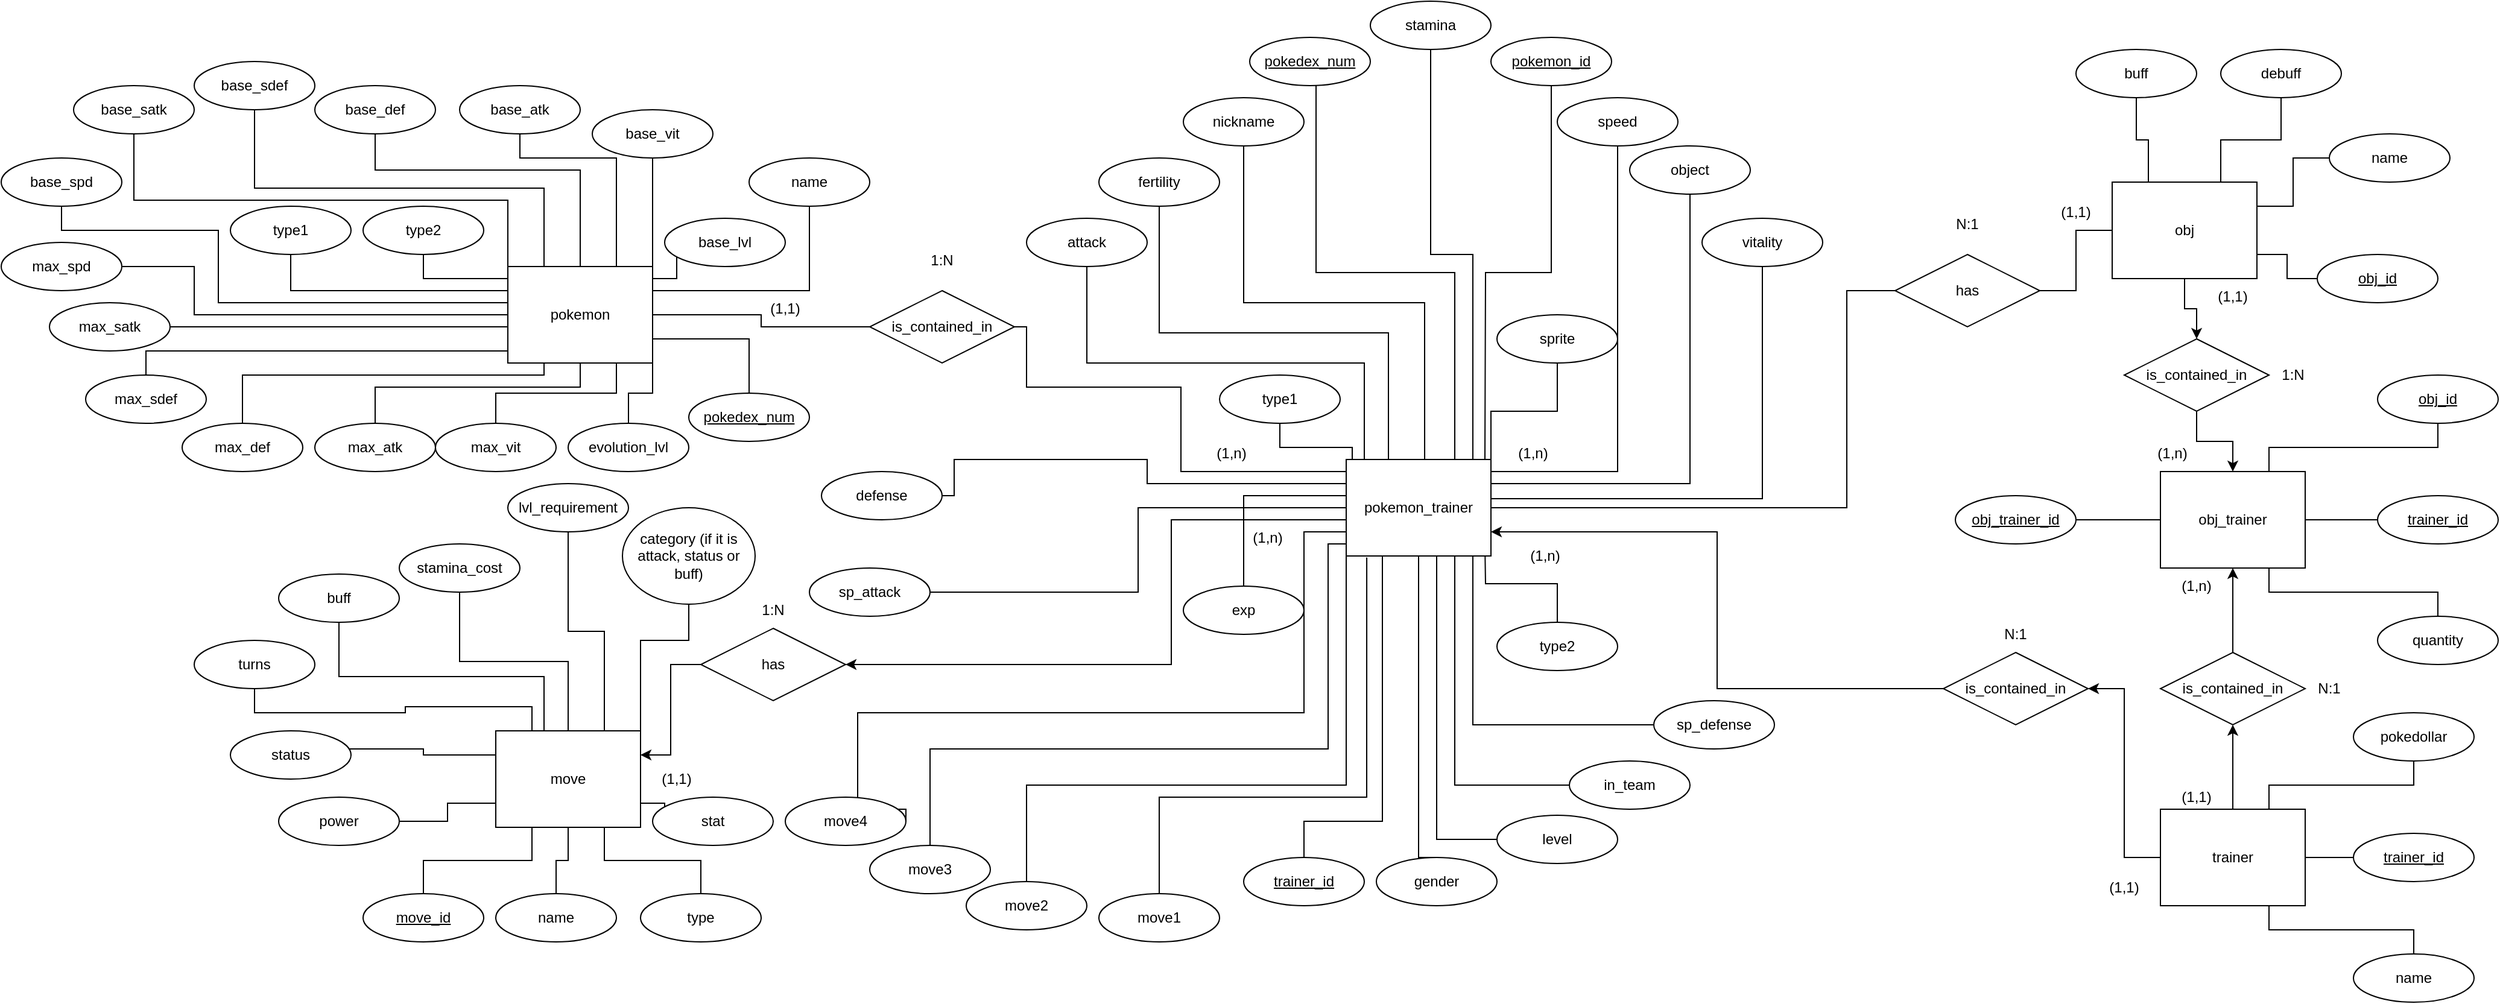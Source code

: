 <mxfile version="21.2.1" type="device">
  <diagram id="R2lEEEUBdFMjLlhIrx00" name="Page-1">
    <mxGraphModel dx="2136" dy="1464" grid="1" gridSize="10" guides="1" tooltips="1" connect="1" arrows="1" fold="1" page="1" pageScale="1" pageWidth="1100" pageHeight="850" math="0" shadow="0" extFonts="Permanent Marker^https://fonts.googleapis.com/css?family=Permanent+Marker">
      <root>
        <mxCell id="0" />
        <mxCell id="1" parent="0" />
        <mxCell id="fIFWOGlqh_RArbtYlv_k-58" style="edgeStyle=orthogonalEdgeStyle;rounded=0;orthogonalLoop=1;jettySize=auto;html=1;exitX=1;exitY=0.5;exitDx=0;exitDy=0;entryX=0.667;entryY=0.5;entryDx=0;entryDy=0;entryPerimeter=0;" parent="1" source="jiimYA44LF8Xv969hFRA-1" target="fIFWOGlqh_RArbtYlv_k-42" edge="1">
          <mxGeometry relative="1" as="geometry" />
        </mxCell>
        <mxCell id="q8cDXmDLTrRXiNe9jmAu-4" style="edgeStyle=orthogonalEdgeStyle;rounded=0;orthogonalLoop=1;jettySize=auto;html=1;exitX=1;exitY=0.75;exitDx=0;exitDy=0;entryX=0.5;entryY=0.75;entryDx=0;entryDy=0;entryPerimeter=0;" parent="1" source="jiimYA44LF8Xv969hFRA-1" target="jiimYA44LF8Xv969hFRA-3" edge="1">
          <mxGeometry relative="1" as="geometry" />
        </mxCell>
        <mxCell id="q8cDXmDLTrRXiNe9jmAu-32" style="edgeStyle=orthogonalEdgeStyle;rounded=0;orthogonalLoop=1;jettySize=auto;html=1;exitX=1;exitY=0.25;exitDx=0;exitDy=0;entryX=0.5;entryY=0.5;entryDx=0;entryDy=0;entryPerimeter=0;" parent="1" source="jiimYA44LF8Xv969hFRA-1" target="jiimYA44LF8Xv969hFRA-4" edge="1">
          <mxGeometry relative="1" as="geometry" />
        </mxCell>
        <mxCell id="q8cDXmDLTrRXiNe9jmAu-33" style="edgeStyle=orthogonalEdgeStyle;rounded=0;orthogonalLoop=1;jettySize=auto;html=1;exitX=1;exitY=0;exitDx=0;exitDy=0;entryX=0.5;entryY=0.5;entryDx=0;entryDy=0;entryPerimeter=0;" parent="1" source="jiimYA44LF8Xv969hFRA-1" target="q8cDXmDLTrRXiNe9jmAu-7" edge="1">
          <mxGeometry relative="1" as="geometry" />
        </mxCell>
        <mxCell id="q8cDXmDLTrRXiNe9jmAu-34" style="edgeStyle=orthogonalEdgeStyle;rounded=0;orthogonalLoop=1;jettySize=auto;html=1;exitX=1;exitY=1;exitDx=0;exitDy=0;entryX=0.5;entryY=0.5;entryDx=0;entryDy=0;entryPerimeter=0;" parent="1" source="jiimYA44LF8Xv969hFRA-1" target="q8cDXmDLTrRXiNe9jmAu-5" edge="1">
          <mxGeometry relative="1" as="geometry" />
        </mxCell>
        <mxCell id="q8cDXmDLTrRXiNe9jmAu-35" style="edgeStyle=orthogonalEdgeStyle;rounded=0;orthogonalLoop=1;jettySize=auto;html=1;exitX=0.75;exitY=1;exitDx=0;exitDy=0;entryX=0.5;entryY=0.5;entryDx=0;entryDy=0;entryPerimeter=0;" parent="1" source="jiimYA44LF8Xv969hFRA-1" target="q8cDXmDLTrRXiNe9jmAu-13" edge="1">
          <mxGeometry relative="1" as="geometry" />
        </mxCell>
        <mxCell id="q8cDXmDLTrRXiNe9jmAu-36" style="edgeStyle=orthogonalEdgeStyle;rounded=0;orthogonalLoop=1;jettySize=auto;html=1;exitX=0.5;exitY=1;exitDx=0;exitDy=0;entryX=0.5;entryY=0.5;entryDx=0;entryDy=0;entryPerimeter=0;" parent="1" source="jiimYA44LF8Xv969hFRA-1" target="q8cDXmDLTrRXiNe9jmAu-16" edge="1">
          <mxGeometry relative="1" as="geometry">
            <Array as="points">
              <mxPoint x="-110" y="250" />
              <mxPoint x="-280" y="250" />
            </Array>
          </mxGeometry>
        </mxCell>
        <mxCell id="q8cDXmDLTrRXiNe9jmAu-37" style="edgeStyle=orthogonalEdgeStyle;rounded=0;orthogonalLoop=1;jettySize=auto;html=1;exitX=0.25;exitY=1;exitDx=0;exitDy=0;entryX=0.5;entryY=0.5;entryDx=0;entryDy=0;entryPerimeter=0;" parent="1" source="jiimYA44LF8Xv969hFRA-1" target="q8cDXmDLTrRXiNe9jmAu-17" edge="1">
          <mxGeometry relative="1" as="geometry">
            <Array as="points">
              <mxPoint x="-140" y="240" />
              <mxPoint x="-390" y="240" />
            </Array>
          </mxGeometry>
        </mxCell>
        <mxCell id="q8cDXmDLTrRXiNe9jmAu-38" style="edgeStyle=orthogonalEdgeStyle;rounded=0;orthogonalLoop=1;jettySize=auto;html=1;exitX=0;exitY=1;exitDx=0;exitDy=0;entryX=0.5;entryY=0.75;entryDx=0;entryDy=0;entryPerimeter=0;" parent="1" source="jiimYA44LF8Xv969hFRA-1" target="q8cDXmDLTrRXiNe9jmAu-18" edge="1">
          <mxGeometry relative="1" as="geometry">
            <Array as="points">
              <mxPoint x="-170" y="220" />
              <mxPoint x="-470" y="220" />
            </Array>
          </mxGeometry>
        </mxCell>
        <mxCell id="q8cDXmDLTrRXiNe9jmAu-39" style="edgeStyle=orthogonalEdgeStyle;rounded=0;orthogonalLoop=1;jettySize=auto;html=1;exitX=0;exitY=0.75;exitDx=0;exitDy=0;entryX=0.7;entryY=0.5;entryDx=0;entryDy=0;entryPerimeter=0;" parent="1" source="jiimYA44LF8Xv969hFRA-1" target="q8cDXmDLTrRXiNe9jmAu-19" edge="1">
          <mxGeometry relative="1" as="geometry">
            <Array as="points">
              <mxPoint x="-170" y="200" />
            </Array>
          </mxGeometry>
        </mxCell>
        <mxCell id="q8cDXmDLTrRXiNe9jmAu-40" style="edgeStyle=orthogonalEdgeStyle;rounded=0;orthogonalLoop=1;jettySize=auto;html=1;exitX=0;exitY=0.5;exitDx=0;exitDy=0;entryX=0.8;entryY=0.5;entryDx=0;entryDy=0;entryPerimeter=0;" parent="1" source="jiimYA44LF8Xv969hFRA-1" target="q8cDXmDLTrRXiNe9jmAu-20" edge="1">
          <mxGeometry relative="1" as="geometry">
            <Array as="points">
              <mxPoint x="-430" y="190" />
              <mxPoint x="-430" y="150" />
            </Array>
          </mxGeometry>
        </mxCell>
        <mxCell id="q8cDXmDLTrRXiNe9jmAu-41" style="edgeStyle=orthogonalEdgeStyle;rounded=0;orthogonalLoop=1;jettySize=auto;html=1;exitX=0;exitY=0.25;exitDx=0;exitDy=0;entryX=0.5;entryY=0.25;entryDx=0;entryDy=0;entryPerimeter=0;" parent="1" source="jiimYA44LF8Xv969hFRA-1" target="q8cDXmDLTrRXiNe9jmAu-12" edge="1">
          <mxGeometry relative="1" as="geometry">
            <Array as="points">
              <mxPoint x="-170" y="180" />
              <mxPoint x="-410" y="180" />
              <mxPoint x="-410" y="120" />
              <mxPoint x="-540" y="120" />
            </Array>
          </mxGeometry>
        </mxCell>
        <mxCell id="q8cDXmDLTrRXiNe9jmAu-42" style="edgeStyle=orthogonalEdgeStyle;rounded=0;orthogonalLoop=1;jettySize=auto;html=1;exitX=0;exitY=0;exitDx=0;exitDy=0;entryX=0.5;entryY=0.25;entryDx=0;entryDy=0;entryPerimeter=0;" parent="1" source="jiimYA44LF8Xv969hFRA-1" target="q8cDXmDLTrRXiNe9jmAu-11" edge="1">
          <mxGeometry relative="1" as="geometry" />
        </mxCell>
        <mxCell id="q8cDXmDLTrRXiNe9jmAu-44" style="edgeStyle=orthogonalEdgeStyle;rounded=0;orthogonalLoop=1;jettySize=auto;html=1;exitX=0.25;exitY=0;exitDx=0;exitDy=0;entryX=0.5;entryY=0.5;entryDx=0;entryDy=0;entryPerimeter=0;" parent="1" source="jiimYA44LF8Xv969hFRA-1" target="q8cDXmDLTrRXiNe9jmAu-10" edge="1">
          <mxGeometry relative="1" as="geometry" />
        </mxCell>
        <mxCell id="q8cDXmDLTrRXiNe9jmAu-45" style="edgeStyle=orthogonalEdgeStyle;rounded=0;orthogonalLoop=1;jettySize=auto;html=1;exitX=0.5;exitY=0;exitDx=0;exitDy=0;entryX=0.5;entryY=0.5;entryDx=0;entryDy=0;entryPerimeter=0;" parent="1" source="jiimYA44LF8Xv969hFRA-1" target="q8cDXmDLTrRXiNe9jmAu-9" edge="1">
          <mxGeometry relative="1" as="geometry">
            <Array as="points">
              <mxPoint x="-110" y="70" />
              <mxPoint x="-280" y="70" />
            </Array>
          </mxGeometry>
        </mxCell>
        <mxCell id="q8cDXmDLTrRXiNe9jmAu-46" style="edgeStyle=orthogonalEdgeStyle;rounded=0;orthogonalLoop=1;jettySize=auto;html=1;exitX=0.75;exitY=0;exitDx=0;exitDy=0;entryX=0.5;entryY=0.25;entryDx=0;entryDy=0;entryPerimeter=0;" parent="1" source="jiimYA44LF8Xv969hFRA-1" target="q8cDXmDLTrRXiNe9jmAu-8" edge="1">
          <mxGeometry relative="1" as="geometry">
            <Array as="points">
              <mxPoint x="-80" y="60" />
              <mxPoint x="-160" y="60" />
            </Array>
          </mxGeometry>
        </mxCell>
        <mxCell id="liVyfl4oeWh2YpZTuz4z-3" style="edgeStyle=orthogonalEdgeStyle;rounded=0;orthogonalLoop=1;jettySize=auto;html=1;exitX=0;exitY=0.25;exitDx=0;exitDy=0;entryX=0.5;entryY=0.5;entryDx=0;entryDy=0;entryPerimeter=0;" parent="1" source="jiimYA44LF8Xv969hFRA-1" target="liVyfl4oeWh2YpZTuz4z-1" edge="1">
          <mxGeometry relative="1" as="geometry" />
        </mxCell>
        <mxCell id="liVyfl4oeWh2YpZTuz4z-5" style="edgeStyle=orthogonalEdgeStyle;rounded=0;orthogonalLoop=1;jettySize=auto;html=1;exitX=0;exitY=0.25;exitDx=0;exitDy=0;entryX=0.5;entryY=0.5;entryDx=0;entryDy=0;entryPerimeter=0;" parent="1" source="jiimYA44LF8Xv969hFRA-1" target="liVyfl4oeWh2YpZTuz4z-4" edge="1">
          <mxGeometry relative="1" as="geometry">
            <Array as="points">
              <mxPoint x="-170" y="160" />
              <mxPoint x="-240" y="160" />
            </Array>
          </mxGeometry>
        </mxCell>
        <mxCell id="GtPE2fjVqK0eXXVKf4Zu-2" style="edgeStyle=orthogonalEdgeStyle;rounded=0;orthogonalLoop=1;jettySize=auto;html=1;exitX=1;exitY=0.25;exitDx=0;exitDy=0;entryX=0.6;entryY=0.5;entryDx=0;entryDy=0;entryPerimeter=0;" parent="1" source="jiimYA44LF8Xv969hFRA-1" target="GtPE2fjVqK0eXXVKf4Zu-1" edge="1">
          <mxGeometry relative="1" as="geometry">
            <Array as="points">
              <mxPoint x="-50" y="160" />
              <mxPoint x="-30" y="160" />
              <mxPoint x="-30" y="130" />
            </Array>
          </mxGeometry>
        </mxCell>
        <mxCell id="jiimYA44LF8Xv969hFRA-1" value="pokemon" style="whiteSpace=wrap;html=1;align=center;" parent="1" vertex="1">
          <mxGeometry x="-170" y="150" width="120" height="80" as="geometry" />
        </mxCell>
        <mxCell id="jiimYA44LF8Xv969hFRA-3" value="pokedex_num" style="ellipse;whiteSpace=wrap;html=1;align=center;fontStyle=4;" parent="1" vertex="1">
          <mxGeometry x="-20" y="255" width="100" height="40" as="geometry" />
        </mxCell>
        <mxCell id="jiimYA44LF8Xv969hFRA-4" value="name" style="ellipse;whiteSpace=wrap;html=1;align=center;" parent="1" vertex="1">
          <mxGeometry x="30" y="60" width="100" height="40" as="geometry" />
        </mxCell>
        <mxCell id="fIFWOGlqh_RArbtYlv_k-67" style="edgeStyle=orthogonalEdgeStyle;rounded=0;orthogonalLoop=1;jettySize=auto;html=1;exitX=0.5;exitY=1;exitDx=0;exitDy=0;entryX=0.542;entryY=0.375;entryDx=0;entryDy=0;entryPerimeter=0;" parent="1" source="jiimYA44LF8Xv969hFRA-5" target="Zgyo-7Ij2d3S2gE46RrT-1" edge="1">
          <mxGeometry relative="1" as="geometry" />
        </mxCell>
        <mxCell id="jiimYA44LF8Xv969hFRA-5" value="nickname" style="ellipse;whiteSpace=wrap;html=1;align=center;" parent="1" vertex="1">
          <mxGeometry x="390" y="10" width="100" height="40" as="geometry" />
        </mxCell>
        <mxCell id="fIFWOGlqh_RArbtYlv_k-75" style="edgeStyle=orthogonalEdgeStyle;rounded=0;orthogonalLoop=1;jettySize=auto;html=1;exitX=0;exitY=0.5;exitDx=0;exitDy=0;entryX=0.875;entryY=0.625;entryDx=0;entryDy=0;entryPerimeter=0;endArrow=none;endFill=0;" parent="1" source="jiimYA44LF8Xv969hFRA-6" target="Zgyo-7Ij2d3S2gE46RrT-1" edge="1">
          <mxGeometry relative="1" as="geometry" />
        </mxCell>
        <mxCell id="jiimYA44LF8Xv969hFRA-6" value="sp_defense" style="ellipse;whiteSpace=wrap;html=1;align=center;" parent="1" vertex="1">
          <mxGeometry x="780" y="510" width="100" height="40" as="geometry" />
        </mxCell>
        <mxCell id="fIFWOGlqh_RArbtYlv_k-90" style="edgeStyle=orthogonalEdgeStyle;rounded=0;orthogonalLoop=1;jettySize=auto;html=1;exitX=1;exitY=0.5;exitDx=0;exitDy=0;entryX=0;entryY=0.5;entryDx=0;entryDy=0;endArrow=none;endFill=0;" parent="1" source="jiimYA44LF8Xv969hFRA-7" target="Zgyo-7Ij2d3S2gE46RrT-1" edge="1">
          <mxGeometry relative="1" as="geometry" />
        </mxCell>
        <mxCell id="jiimYA44LF8Xv969hFRA-7" value="sp_attack" style="ellipse;whiteSpace=wrap;html=1;align=center;" parent="1" vertex="1">
          <mxGeometry x="80" y="400" width="100" height="40" as="geometry" />
        </mxCell>
        <mxCell id="fIFWOGlqh_RArbtYlv_k-64" style="edgeStyle=orthogonalEdgeStyle;rounded=0;orthogonalLoop=1;jettySize=auto;html=1;exitX=0.5;exitY=1;exitDx=0;exitDy=0;entryX=0.125;entryY=0.5;entryDx=0;entryDy=0;entryPerimeter=0;" parent="1" source="jiimYA44LF8Xv969hFRA-8" target="Zgyo-7Ij2d3S2gE46RrT-1" edge="1">
          <mxGeometry relative="1" as="geometry" />
        </mxCell>
        <mxCell id="jiimYA44LF8Xv969hFRA-8" value="attack" style="ellipse;whiteSpace=wrap;html=1;align=center;" parent="1" vertex="1">
          <mxGeometry x="260" y="110" width="100" height="40" as="geometry" />
        </mxCell>
        <mxCell id="fIFWOGlqh_RArbtYlv_k-91" style="edgeStyle=orthogonalEdgeStyle;rounded=0;orthogonalLoop=1;jettySize=auto;html=1;exitX=1;exitY=0.5;exitDx=0;exitDy=0;entryX=0;entryY=0.25;entryDx=0;entryDy=0;endArrow=none;endFill=0;" parent="1" source="jiimYA44LF8Xv969hFRA-9" target="Zgyo-7Ij2d3S2gE46RrT-1" edge="1">
          <mxGeometry x="0.123" y="38" relative="1" as="geometry">
            <Array as="points">
              <mxPoint x="200" y="340" />
              <mxPoint x="200" y="310" />
              <mxPoint x="360" y="310" />
              <mxPoint x="360" y="330" />
            </Array>
            <mxPoint x="1" as="offset" />
          </mxGeometry>
        </mxCell>
        <mxCell id="jiimYA44LF8Xv969hFRA-9" value="defense" style="ellipse;whiteSpace=wrap;html=1;align=center;" parent="1" vertex="1">
          <mxGeometry x="90" y="320" width="100" height="40" as="geometry" />
        </mxCell>
        <mxCell id="fIFWOGlqh_RArbtYlv_k-74" style="edgeStyle=orthogonalEdgeStyle;rounded=0;orthogonalLoop=1;jettySize=auto;html=1;exitX=0.5;exitY=1;exitDx=0;exitDy=0;endArrow=none;endFill=0;entryX=0.996;entryY=0.406;entryDx=0;entryDy=0;entryPerimeter=0;" parent="1" source="jiimYA44LF8Xv969hFRA-10" target="Zgyo-7Ij2d3S2gE46RrT-1" edge="1">
          <mxGeometry relative="1" as="geometry">
            <mxPoint x="690" y="340" as="targetPoint" />
          </mxGeometry>
        </mxCell>
        <mxCell id="jiimYA44LF8Xv969hFRA-10" value="vitality" style="ellipse;whiteSpace=wrap;html=1;align=center;" parent="1" vertex="1">
          <mxGeometry x="820" y="110" width="100" height="40" as="geometry" />
        </mxCell>
        <mxCell id="fIFWOGlqh_RArbtYlv_k-81" style="edgeStyle=orthogonalEdgeStyle;rounded=0;orthogonalLoop=1;jettySize=auto;html=1;exitX=0.5;exitY=0;exitDx=0;exitDy=0;entryX=0.5;entryY=1;entryDx=0;entryDy=0;endArrow=none;endFill=0;" parent="1" source="jiimYA44LF8Xv969hFRA-12" target="Zgyo-7Ij2d3S2gE46RrT-1" edge="1">
          <mxGeometry relative="1" as="geometry">
            <Array as="points">
              <mxPoint x="585" y="640" />
            </Array>
          </mxGeometry>
        </mxCell>
        <mxCell id="jiimYA44LF8Xv969hFRA-12" value="gender" style="ellipse;whiteSpace=wrap;html=1;align=center;" parent="1" vertex="1">
          <mxGeometry x="550" y="640" width="100" height="40" as="geometry" />
        </mxCell>
        <mxCell id="fIFWOGlqh_RArbtYlv_k-66" style="edgeStyle=orthogonalEdgeStyle;rounded=0;orthogonalLoop=1;jettySize=auto;html=1;exitX=0.5;exitY=1;exitDx=0;exitDy=0;entryX=0.292;entryY=0.625;entryDx=0;entryDy=0;entryPerimeter=0;" parent="1" source="jiimYA44LF8Xv969hFRA-13" target="Zgyo-7Ij2d3S2gE46RrT-1" edge="1">
          <mxGeometry relative="1" as="geometry" />
        </mxCell>
        <mxCell id="jiimYA44LF8Xv969hFRA-13" value="fertility" style="ellipse;whiteSpace=wrap;html=1;align=center;" parent="1" vertex="1">
          <mxGeometry x="320" y="60" width="100" height="40" as="geometry" />
        </mxCell>
        <mxCell id="fIFWOGlqh_RArbtYlv_k-70" style="edgeStyle=orthogonalEdgeStyle;rounded=0;orthogonalLoop=1;jettySize=auto;html=1;exitX=0.5;exitY=1;exitDx=0;exitDy=0;entryX=0.875;entryY=0.625;entryDx=0;entryDy=0;entryPerimeter=0;" parent="1" source="jiimYA44LF8Xv969hFRA-14" target="Zgyo-7Ij2d3S2gE46RrT-1" edge="1">
          <mxGeometry relative="1" as="geometry" />
        </mxCell>
        <mxCell id="jiimYA44LF8Xv969hFRA-14" value="stamina" style="ellipse;whiteSpace=wrap;html=1;align=center;" parent="1" vertex="1">
          <mxGeometry x="545" y="-70" width="100" height="40" as="geometry" />
        </mxCell>
        <mxCell id="fIFWOGlqh_RArbtYlv_k-80" style="edgeStyle=orthogonalEdgeStyle;rounded=0;orthogonalLoop=1;jettySize=auto;html=1;exitX=0;exitY=0.5;exitDx=0;exitDy=0;entryX=0.625;entryY=1;entryDx=0;entryDy=0;entryPerimeter=0;endArrow=none;endFill=0;" parent="1" source="jiimYA44LF8Xv969hFRA-15" target="Zgyo-7Ij2d3S2gE46RrT-1" edge="1">
          <mxGeometry relative="1" as="geometry" />
        </mxCell>
        <mxCell id="jiimYA44LF8Xv969hFRA-15" value="level" style="ellipse;whiteSpace=wrap;html=1;align=center;" parent="1" vertex="1">
          <mxGeometry x="650" y="605" width="100" height="40" as="geometry" />
        </mxCell>
        <mxCell id="fIFWOGlqh_RArbtYlv_k-72" style="edgeStyle=orthogonalEdgeStyle;rounded=0;orthogonalLoop=1;jettySize=auto;html=1;exitX=0.5;exitY=1;exitDx=0;exitDy=0;endArrow=none;endFill=0;entryX=1;entryY=0.25;entryDx=0;entryDy=0;" parent="1" source="jiimYA44LF8Xv969hFRA-17" target="Zgyo-7Ij2d3S2gE46RrT-1" edge="1">
          <mxGeometry relative="1" as="geometry">
            <mxPoint x="670" y="340" as="targetPoint" />
            <Array as="points">
              <mxPoint x="750" y="320" />
              <mxPoint x="645" y="320" />
            </Array>
          </mxGeometry>
        </mxCell>
        <mxCell id="jiimYA44LF8Xv969hFRA-17" value="speed" style="ellipse;whiteSpace=wrap;html=1;align=center;" parent="1" vertex="1">
          <mxGeometry x="700" y="10" width="100" height="40" as="geometry" />
        </mxCell>
        <mxCell id="oW-g6aOXDVtsvGROKA5f-17" style="edgeStyle=orthogonalEdgeStyle;rounded=0;orthogonalLoop=1;jettySize=auto;html=1;exitX=0.5;exitY=0;exitDx=0;exitDy=0;" parent="1" source="jiimYA44LF8Xv969hFRA-22" edge="1">
          <mxGeometry relative="1" as="geometry">
            <mxPoint x="640" y="380" as="targetPoint" />
          </mxGeometry>
        </mxCell>
        <mxCell id="jiimYA44LF8Xv969hFRA-22" value="type2" style="ellipse;whiteSpace=wrap;html=1;align=center;" parent="1" vertex="1">
          <mxGeometry x="650" y="445" width="100" height="40" as="geometry" />
        </mxCell>
        <mxCell id="oW-g6aOXDVtsvGROKA5f-19" style="edgeStyle=orthogonalEdgeStyle;rounded=0;orthogonalLoop=1;jettySize=auto;html=1;exitX=0.5;exitY=1;exitDx=0;exitDy=0;entryX=0.125;entryY=0.25;entryDx=0;entryDy=0;entryPerimeter=0;" parent="1" source="jiimYA44LF8Xv969hFRA-23" target="Zgyo-7Ij2d3S2gE46RrT-1" edge="1">
          <mxGeometry relative="1" as="geometry">
            <Array as="points">
              <mxPoint x="470" y="300" />
              <mxPoint x="530" y="300" />
              <mxPoint x="530" y="330" />
            </Array>
          </mxGeometry>
        </mxCell>
        <mxCell id="jiimYA44LF8Xv969hFRA-23" value="type1" style="ellipse;whiteSpace=wrap;html=1;align=center;" parent="1" vertex="1">
          <mxGeometry x="420" y="240" width="100" height="40" as="geometry" />
        </mxCell>
        <mxCell id="fIFWOGlqh_RArbtYlv_k-55" style="edgeStyle=orthogonalEdgeStyle;rounded=0;orthogonalLoop=1;jettySize=auto;html=1;exitX=1;exitY=0.5;exitDx=0;exitDy=0;entryX=0.333;entryY=0.5;entryDx=0;entryDy=0;entryPerimeter=0;" parent="1" source="Zgyo-7Ij2d3S2gE46RrT-1" target="fIFWOGlqh_RArbtYlv_k-54" edge="1">
          <mxGeometry relative="1" as="geometry">
            <Array as="points">
              <mxPoint x="940" y="350" />
              <mxPoint x="940" y="170" />
            </Array>
          </mxGeometry>
        </mxCell>
        <mxCell id="fIFWOGlqh_RArbtYlv_k-69" style="edgeStyle=orthogonalEdgeStyle;rounded=0;orthogonalLoop=1;jettySize=auto;html=1;exitX=0.75;exitY=0;exitDx=0;exitDy=0;entryX=0.55;entryY=0.5;entryDx=0;entryDy=0;entryPerimeter=0;" parent="1" source="Zgyo-7Ij2d3S2gE46RrT-1" target="fIFWOGlqh_RArbtYlv_k-7" edge="1">
          <mxGeometry relative="1" as="geometry" />
        </mxCell>
        <mxCell id="fIFWOGlqh_RArbtYlv_k-79" style="edgeStyle=orthogonalEdgeStyle;rounded=0;orthogonalLoop=1;jettySize=auto;html=1;exitX=0.75;exitY=1;exitDx=0;exitDy=0;entryX=0;entryY=0.5;entryDx=0;entryDy=0;endArrow=none;endFill=0;" parent="1" source="Zgyo-7Ij2d3S2gE46RrT-1" target="Zgyo-7Ij2d3S2gE46RrT-8" edge="1">
          <mxGeometry relative="1" as="geometry" />
        </mxCell>
        <mxCell id="1M3iyXm2v_RrBbfsAJCs-2" style="edgeStyle=orthogonalEdgeStyle;rounded=0;orthogonalLoop=1;jettySize=auto;html=1;exitX=0;exitY=1;exitDx=0;exitDy=0;entryX=0.5;entryY=0.5;entryDx=0;entryDy=0;entryPerimeter=0;" parent="1" source="Zgyo-7Ij2d3S2gE46RrT-1" target="fIFWOGlqh_RArbtYlv_k-14" edge="1">
          <mxGeometry relative="1" as="geometry">
            <Array as="points">
              <mxPoint x="525" y="580" />
              <mxPoint x="260" y="580" />
            </Array>
          </mxGeometry>
        </mxCell>
        <mxCell id="oW-g6aOXDVtsvGROKA5f-15" style="edgeStyle=orthogonalEdgeStyle;rounded=0;orthogonalLoop=1;jettySize=auto;html=1;exitX=1;exitY=0;exitDx=0;exitDy=0;entryX=0.5;entryY=0.5;entryDx=0;entryDy=0;entryPerimeter=0;" parent="1" source="Zgyo-7Ij2d3S2gE46RrT-1" target="oW-g6aOXDVtsvGROKA5f-1" edge="1">
          <mxGeometry relative="1" as="geometry" />
        </mxCell>
        <mxCell id="Zgyo-7Ij2d3S2gE46RrT-1" value="pokemon_trainer" style="whiteSpace=wrap;html=1;align=center;" parent="1" vertex="1">
          <mxGeometry x="525" y="310" width="120" height="80" as="geometry" />
        </mxCell>
        <mxCell id="fIFWOGlqh_RArbtYlv_k-25" style="edgeStyle=orthogonalEdgeStyle;rounded=0;orthogonalLoop=1;jettySize=auto;html=1;exitX=0;exitY=0.25;exitDx=0;exitDy=0;entryX=0.5;entryY=0.375;entryDx=0;entryDy=0;entryPerimeter=0;" parent="1" source="Zgyo-7Ij2d3S2gE46RrT-4" target="fIFWOGlqh_RArbtYlv_k-2" edge="1">
          <mxGeometry relative="1" as="geometry" />
        </mxCell>
        <mxCell id="fIFWOGlqh_RArbtYlv_k-26" style="edgeStyle=orthogonalEdgeStyle;rounded=0;orthogonalLoop=1;jettySize=auto;html=1;exitX=0;exitY=0.75;exitDx=0;exitDy=0;entryX=0.7;entryY=0.5;entryDx=0;entryDy=0;entryPerimeter=0;" parent="1" source="Zgyo-7Ij2d3S2gE46RrT-4" target="fIFWOGlqh_RArbtYlv_k-1" edge="1">
          <mxGeometry relative="1" as="geometry" />
        </mxCell>
        <mxCell id="fIFWOGlqh_RArbtYlv_k-27" style="edgeStyle=orthogonalEdgeStyle;rounded=0;orthogonalLoop=1;jettySize=auto;html=1;exitX=0.25;exitY=1;exitDx=0;exitDy=0;entryX=0.5;entryY=0.5;entryDx=0;entryDy=0;entryPerimeter=0;" parent="1" source="Zgyo-7Ij2d3S2gE46RrT-4" target="Zgyo-7Ij2d3S2gE46RrT-13" edge="1">
          <mxGeometry relative="1" as="geometry" />
        </mxCell>
        <mxCell id="fIFWOGlqh_RArbtYlv_k-28" style="edgeStyle=orthogonalEdgeStyle;rounded=0;orthogonalLoop=1;jettySize=auto;html=1;exitX=0.5;exitY=1;exitDx=0;exitDy=0;entryX=0.5;entryY=0.5;entryDx=0;entryDy=0;entryPerimeter=0;" parent="1" source="Zgyo-7Ij2d3S2gE46RrT-4" target="Zgyo-7Ij2d3S2gE46RrT-14" edge="1">
          <mxGeometry relative="1" as="geometry" />
        </mxCell>
        <mxCell id="fIFWOGlqh_RArbtYlv_k-29" style="edgeStyle=orthogonalEdgeStyle;rounded=0;orthogonalLoop=1;jettySize=auto;html=1;exitX=0.75;exitY=1;exitDx=0;exitDy=0;entryX=0.5;entryY=0.5;entryDx=0;entryDy=0;entryPerimeter=0;" parent="1" source="Zgyo-7Ij2d3S2gE46RrT-4" target="Zgyo-7Ij2d3S2gE46RrT-15" edge="1">
          <mxGeometry relative="1" as="geometry" />
        </mxCell>
        <mxCell id="fIFWOGlqh_RArbtYlv_k-31" style="edgeStyle=orthogonalEdgeStyle;rounded=0;orthogonalLoop=1;jettySize=auto;html=1;exitX=0.5;exitY=0;exitDx=0;exitDy=0;entryX=0.5;entryY=0.625;entryDx=0;entryDy=0;entryPerimeter=0;" parent="1" source="Zgyo-7Ij2d3S2gE46RrT-4" target="fIFWOGlqh_RArbtYlv_k-4" edge="1">
          <mxGeometry relative="1" as="geometry">
            <Array as="points">
              <mxPoint x="-140" y="535" />
              <mxPoint x="-140" y="490" />
              <mxPoint x="-310" y="490" />
            </Array>
          </mxGeometry>
        </mxCell>
        <mxCell id="fIFWOGlqh_RArbtYlv_k-32" style="edgeStyle=orthogonalEdgeStyle;rounded=0;orthogonalLoop=1;jettySize=auto;html=1;exitX=0.25;exitY=0;exitDx=0;exitDy=0;entryX=0.5;entryY=0.5;entryDx=0;entryDy=0;entryPerimeter=0;" parent="1" source="Zgyo-7Ij2d3S2gE46RrT-4" target="fIFWOGlqh_RArbtYlv_k-3" edge="1">
          <mxGeometry relative="1" as="geometry" />
        </mxCell>
        <mxCell id="1M3iyXm2v_RrBbfsAJCs-5" style="edgeStyle=orthogonalEdgeStyle;rounded=0;orthogonalLoop=1;jettySize=auto;html=1;exitX=1;exitY=0.25;exitDx=0;exitDy=0;entryX=0;entryY=0.5;entryDx=0;entryDy=0;endArrow=none;endFill=0;startArrow=classic;startFill=1;" parent="1" source="Zgyo-7Ij2d3S2gE46RrT-4" target="1M3iyXm2v_RrBbfsAJCs-3" edge="1">
          <mxGeometry relative="1" as="geometry" />
        </mxCell>
        <mxCell id="oW-g6aOXDVtsvGROKA5f-11" style="edgeStyle=orthogonalEdgeStyle;rounded=0;orthogonalLoop=1;jettySize=auto;html=1;exitX=0.5;exitY=0;exitDx=0;exitDy=0;entryX=0.5;entryY=0.5;entryDx=0;entryDy=0;entryPerimeter=0;" parent="1" source="Zgyo-7Ij2d3S2gE46RrT-4" target="oW-g6aOXDVtsvGROKA5f-10" edge="1">
          <mxGeometry relative="1" as="geometry" />
        </mxCell>
        <mxCell id="oW-g6aOXDVtsvGROKA5f-13" style="edgeStyle=orthogonalEdgeStyle;rounded=0;orthogonalLoop=1;jettySize=auto;html=1;exitX=1;exitY=0;exitDx=0;exitDy=0;entryX=0.5;entryY=0.75;entryDx=0;entryDy=0;entryPerimeter=0;" parent="1" source="Zgyo-7Ij2d3S2gE46RrT-4" target="Zgyo-7Ij2d3S2gE46RrT-16" edge="1">
          <mxGeometry relative="1" as="geometry">
            <Array as="points">
              <mxPoint x="-60" y="460" />
              <mxPoint x="-20" y="460" />
            </Array>
          </mxGeometry>
        </mxCell>
        <mxCell id="oW-g6aOXDVtsvGROKA5f-14" style="edgeStyle=orthogonalEdgeStyle;rounded=0;orthogonalLoop=1;jettySize=auto;html=1;exitX=0.75;exitY=0;exitDx=0;exitDy=0;entryX=0.5;entryY=0.5;entryDx=0;entryDy=0;entryPerimeter=0;" parent="1" source="Zgyo-7Ij2d3S2gE46RrT-4" target="oW-g6aOXDVtsvGROKA5f-12" edge="1">
          <mxGeometry relative="1" as="geometry" />
        </mxCell>
        <mxCell id="co4Qysns_5q4emLHjGOb-2" style="edgeStyle=orthogonalEdgeStyle;rounded=0;orthogonalLoop=1;jettySize=auto;html=1;exitX=1;exitY=0.75;exitDx=0;exitDy=0;entryX=0.4;entryY=0.5;entryDx=0;entryDy=0;entryPerimeter=0;" parent="1" source="Zgyo-7Ij2d3S2gE46RrT-4" target="co4Qysns_5q4emLHjGOb-1" edge="1">
          <mxGeometry relative="1" as="geometry" />
        </mxCell>
        <mxCell id="Zgyo-7Ij2d3S2gE46RrT-4" value="move" style="whiteSpace=wrap;html=1;align=center;" parent="1" vertex="1">
          <mxGeometry x="-180" y="535" width="120" height="80" as="geometry" />
        </mxCell>
        <mxCell id="fIFWOGlqh_RArbtYlv_k-36" style="edgeStyle=orthogonalEdgeStyle;rounded=0;orthogonalLoop=1;jettySize=auto;html=1;exitX=1;exitY=0.75;exitDx=0;exitDy=0;entryX=0.3;entryY=0.5;entryDx=0;entryDy=0;entryPerimeter=0;" parent="1" source="Zgyo-7Ij2d3S2gE46RrT-5" target="fIFWOGlqh_RArbtYlv_k-10" edge="1">
          <mxGeometry relative="1" as="geometry" />
        </mxCell>
        <mxCell id="fIFWOGlqh_RArbtYlv_k-37" style="edgeStyle=orthogonalEdgeStyle;rounded=0;orthogonalLoop=1;jettySize=auto;html=1;exitX=1;exitY=0.25;exitDx=0;exitDy=0;entryX=0.4;entryY=0.5;entryDx=0;entryDy=0;entryPerimeter=0;" parent="1" source="Zgyo-7Ij2d3S2gE46RrT-5" target="fIFWOGlqh_RArbtYlv_k-9" edge="1">
          <mxGeometry relative="1" as="geometry" />
        </mxCell>
        <mxCell id="fIFWOGlqh_RArbtYlv_k-50" style="edgeStyle=orthogonalEdgeStyle;rounded=0;orthogonalLoop=1;jettySize=auto;html=1;exitX=0.5;exitY=1;exitDx=0;exitDy=0;" parent="1" source="Zgyo-7Ij2d3S2gE46RrT-5" target="fIFWOGlqh_RArbtYlv_k-44" edge="1">
          <mxGeometry relative="1" as="geometry" />
        </mxCell>
        <mxCell id="fIFWOGlqh_RArbtYlv_k-57" style="edgeStyle=orthogonalEdgeStyle;rounded=0;orthogonalLoop=1;jettySize=auto;html=1;exitX=0;exitY=0.5;exitDx=0;exitDy=0;entryX=0.5;entryY=0.5;entryDx=0;entryDy=0;entryPerimeter=0;" parent="1" source="Zgyo-7Ij2d3S2gE46RrT-5" target="fIFWOGlqh_RArbtYlv_k-54" edge="1">
          <mxGeometry relative="1" as="geometry" />
        </mxCell>
        <mxCell id="oW-g6aOXDVtsvGROKA5f-6" style="edgeStyle=orthogonalEdgeStyle;rounded=0;orthogonalLoop=1;jettySize=auto;html=1;exitX=0.25;exitY=0;exitDx=0;exitDy=0;entryX=0.5;entryY=0.5;entryDx=0;entryDy=0;entryPerimeter=0;" parent="1" source="Zgyo-7Ij2d3S2gE46RrT-5" target="oW-g6aOXDVtsvGROKA5f-4" edge="1">
          <mxGeometry relative="1" as="geometry" />
        </mxCell>
        <mxCell id="oW-g6aOXDVtsvGROKA5f-9" style="edgeStyle=orthogonalEdgeStyle;rounded=0;orthogonalLoop=1;jettySize=auto;html=1;exitX=0.75;exitY=0;exitDx=0;exitDy=0;entryX=0.5;entryY=0.5;entryDx=0;entryDy=0;entryPerimeter=0;" parent="1" source="Zgyo-7Ij2d3S2gE46RrT-5" target="oW-g6aOXDVtsvGROKA5f-7" edge="1">
          <mxGeometry relative="1" as="geometry" />
        </mxCell>
        <mxCell id="Zgyo-7Ij2d3S2gE46RrT-5" value="obj" style="whiteSpace=wrap;html=1;align=center;" parent="1" vertex="1">
          <mxGeometry x="1160" y="80" width="120" height="80" as="geometry" />
        </mxCell>
        <mxCell id="fIFWOGlqh_RArbtYlv_k-33" style="edgeStyle=orthogonalEdgeStyle;rounded=0;orthogonalLoop=1;jettySize=auto;html=1;exitX=0.75;exitY=1;exitDx=0;exitDy=0;entryX=0.5;entryY=0.75;entryDx=0;entryDy=0;entryPerimeter=0;" parent="1" source="Zgyo-7Ij2d3S2gE46RrT-6" target="Zgyo-7Ij2d3S2gE46RrT-9" edge="1">
          <mxGeometry relative="1" as="geometry" />
        </mxCell>
        <mxCell id="fIFWOGlqh_RArbtYlv_k-34" style="edgeStyle=orthogonalEdgeStyle;rounded=0;orthogonalLoop=1;jettySize=auto;html=1;exitX=1;exitY=0.5;exitDx=0;exitDy=0;entryX=0.5;entryY=0.5;entryDx=0;entryDy=0;entryPerimeter=0;" parent="1" source="Zgyo-7Ij2d3S2gE46RrT-6" target="Zgyo-7Ij2d3S2gE46RrT-10" edge="1">
          <mxGeometry relative="1" as="geometry" />
        </mxCell>
        <mxCell id="fIFWOGlqh_RArbtYlv_k-35" style="edgeStyle=orthogonalEdgeStyle;rounded=0;orthogonalLoop=1;jettySize=auto;html=1;exitX=0.75;exitY=0;exitDx=0;exitDy=0;entryX=0.5;entryY=0.625;entryDx=0;entryDy=0;entryPerimeter=0;" parent="1" source="Zgyo-7Ij2d3S2gE46RrT-6" target="Zgyo-7Ij2d3S2gE46RrT-11" edge="1">
          <mxGeometry relative="1" as="geometry" />
        </mxCell>
        <mxCell id="fIFWOGlqh_RArbtYlv_k-46" style="edgeStyle=orthogonalEdgeStyle;rounded=0;orthogonalLoop=1;jettySize=auto;html=1;exitX=0.5;exitY=0;exitDx=0;exitDy=0;" parent="1" source="Zgyo-7Ij2d3S2gE46RrT-6" target="fIFWOGlqh_RArbtYlv_k-43" edge="1">
          <mxGeometry relative="1" as="geometry" />
        </mxCell>
        <mxCell id="fIFWOGlqh_RArbtYlv_k-61" style="edgeStyle=orthogonalEdgeStyle;rounded=0;orthogonalLoop=1;jettySize=auto;html=1;exitX=0;exitY=0.5;exitDx=0;exitDy=0;entryX=1;entryY=0.5;entryDx=0;entryDy=0;" parent="1" source="Zgyo-7Ij2d3S2gE46RrT-6" target="fIFWOGlqh_RArbtYlv_k-60" edge="1">
          <mxGeometry relative="1" as="geometry" />
        </mxCell>
        <mxCell id="Zgyo-7Ij2d3S2gE46RrT-6" value="trainer" style="whiteSpace=wrap;html=1;align=center;" parent="1" vertex="1">
          <mxGeometry x="1200" y="600" width="120" height="80" as="geometry" />
        </mxCell>
        <mxCell id="Zgyo-7Ij2d3S2gE46RrT-8" value="in_team" style="ellipse;whiteSpace=wrap;html=1;align=center;" parent="1" vertex="1">
          <mxGeometry x="710" y="560" width="100" height="40" as="geometry" />
        </mxCell>
        <mxCell id="Zgyo-7Ij2d3S2gE46RrT-9" value="name" style="ellipse;whiteSpace=wrap;html=1;align=center;" parent="1" vertex="1">
          <mxGeometry x="1360" y="720" width="100" height="40" as="geometry" />
        </mxCell>
        <mxCell id="Zgyo-7Ij2d3S2gE46RrT-10" value="trainer_id" style="ellipse;whiteSpace=wrap;html=1;align=center;fontStyle=4;" parent="1" vertex="1">
          <mxGeometry x="1360" y="620" width="100" height="40" as="geometry" />
        </mxCell>
        <mxCell id="Zgyo-7Ij2d3S2gE46RrT-11" value="pokedollar" style="ellipse;whiteSpace=wrap;html=1;align=center;" parent="1" vertex="1">
          <mxGeometry x="1360" y="520" width="100" height="40" as="geometry" />
        </mxCell>
        <mxCell id="fIFWOGlqh_RArbtYlv_k-38" style="edgeStyle=orthogonalEdgeStyle;rounded=0;orthogonalLoop=1;jettySize=auto;html=1;exitX=0.75;exitY=0;exitDx=0;exitDy=0;entryX=0.5;entryY=0.5;entryDx=0;entryDy=0;entryPerimeter=0;" parent="1" source="Zgyo-7Ij2d3S2gE46RrT-12" target="fIFWOGlqh_RArbtYlv_k-11" edge="1">
          <mxGeometry relative="1" as="geometry" />
        </mxCell>
        <mxCell id="fIFWOGlqh_RArbtYlv_k-39" style="edgeStyle=orthogonalEdgeStyle;rounded=0;orthogonalLoop=1;jettySize=auto;html=1;exitX=1;exitY=0.5;exitDx=0;exitDy=0;entryX=0.4;entryY=0.5;entryDx=0;entryDy=0;entryPerimeter=0;" parent="1" source="Zgyo-7Ij2d3S2gE46RrT-12" target="fIFWOGlqh_RArbtYlv_k-12" edge="1">
          <mxGeometry relative="1" as="geometry" />
        </mxCell>
        <mxCell id="fIFWOGlqh_RArbtYlv_k-41" style="edgeStyle=orthogonalEdgeStyle;rounded=0;orthogonalLoop=1;jettySize=auto;html=1;exitX=0.75;exitY=1;exitDx=0;exitDy=0;entryX=0.5;entryY=0.5;entryDx=0;entryDy=0;entryPerimeter=0;" parent="1" source="Zgyo-7Ij2d3S2gE46RrT-12" target="fIFWOGlqh_RArbtYlv_k-13" edge="1">
          <mxGeometry relative="1" as="geometry" />
        </mxCell>
        <mxCell id="z9WRltMUWW86KHB2pX20-2" style="edgeStyle=orthogonalEdgeStyle;rounded=0;orthogonalLoop=1;jettySize=auto;html=1;exitX=0;exitY=0.5;exitDx=0;exitDy=0;entryX=0.6;entryY=0.5;entryDx=0;entryDy=0;entryPerimeter=0;" parent="1" source="Zgyo-7Ij2d3S2gE46RrT-12" target="z9WRltMUWW86KHB2pX20-1" edge="1">
          <mxGeometry relative="1" as="geometry" />
        </mxCell>
        <mxCell id="Zgyo-7Ij2d3S2gE46RrT-12" value="obj_trainer" style="whiteSpace=wrap;html=1;align=center;" parent="1" vertex="1">
          <mxGeometry x="1200" y="320" width="120" height="80" as="geometry" />
        </mxCell>
        <mxCell id="Zgyo-7Ij2d3S2gE46RrT-13" value="move_id" style="ellipse;whiteSpace=wrap;html=1;align=center;fontStyle=4;" parent="1" vertex="1">
          <mxGeometry x="-290" y="670" width="100" height="40" as="geometry" />
        </mxCell>
        <mxCell id="Zgyo-7Ij2d3S2gE46RrT-14" value="name" style="ellipse;whiteSpace=wrap;html=1;align=center;" parent="1" vertex="1">
          <mxGeometry x="-180" y="670" width="100" height="40" as="geometry" />
        </mxCell>
        <mxCell id="Zgyo-7Ij2d3S2gE46RrT-15" value="type" style="ellipse;whiteSpace=wrap;html=1;align=center;" parent="1" vertex="1">
          <mxGeometry x="-60" y="670" width="100" height="40" as="geometry" />
        </mxCell>
        <mxCell id="Zgyo-7Ij2d3S2gE46RrT-16" value="category (if it is attack, status or buff)" style="ellipse;whiteSpace=wrap;html=1;align=center;" parent="1" vertex="1">
          <mxGeometry x="-75" y="350" width="110" height="80" as="geometry" />
        </mxCell>
        <mxCell id="fIFWOGlqh_RArbtYlv_k-1" value="power" style="ellipse;whiteSpace=wrap;html=1;align=center;" parent="1" vertex="1">
          <mxGeometry x="-360" y="590" width="100" height="40" as="geometry" />
        </mxCell>
        <mxCell id="fIFWOGlqh_RArbtYlv_k-2" value="status" style="ellipse;whiteSpace=wrap;html=1;align=center;" parent="1" vertex="1">
          <mxGeometry x="-400" y="535" width="100" height="40" as="geometry" />
        </mxCell>
        <mxCell id="fIFWOGlqh_RArbtYlv_k-3" value="turns" style="ellipse;whiteSpace=wrap;html=1;align=center;" parent="1" vertex="1">
          <mxGeometry x="-430" y="460" width="100" height="40" as="geometry" />
        </mxCell>
        <mxCell id="fIFWOGlqh_RArbtYlv_k-4" value="buff" style="ellipse;whiteSpace=wrap;html=1;align=center;" parent="1" vertex="1">
          <mxGeometry x="-360" y="405" width="100" height="40" as="geometry" />
        </mxCell>
        <mxCell id="fIFWOGlqh_RArbtYlv_k-73" style="edgeStyle=orthogonalEdgeStyle;rounded=0;orthogonalLoop=1;jettySize=auto;html=1;exitX=0.5;exitY=1;exitDx=0;exitDy=0;endArrow=none;endFill=0;entryX=1;entryY=0.25;entryDx=0;entryDy=0;" parent="1" source="fIFWOGlqh_RArbtYlv_k-5" target="Zgyo-7Ij2d3S2gE46RrT-1" edge="1">
          <mxGeometry relative="1" as="geometry">
            <mxPoint x="680" y="340" as="targetPoint" />
            <Array as="points">
              <mxPoint x="810" y="90" />
              <mxPoint x="810" y="330" />
            </Array>
          </mxGeometry>
        </mxCell>
        <mxCell id="fIFWOGlqh_RArbtYlv_k-5" value="object" style="ellipse;whiteSpace=wrap;html=1;align=center;" parent="1" vertex="1">
          <mxGeometry x="760" y="50" width="100" height="40" as="geometry" />
        </mxCell>
        <mxCell id="fIFWOGlqh_RArbtYlv_k-82" style="edgeStyle=orthogonalEdgeStyle;rounded=0;orthogonalLoop=1;jettySize=auto;html=1;exitX=0.5;exitY=0;exitDx=0;exitDy=0;entryX=0.25;entryY=1;entryDx=0;entryDy=0;endArrow=none;endFill=0;" parent="1" source="fIFWOGlqh_RArbtYlv_k-6" target="Zgyo-7Ij2d3S2gE46RrT-1" edge="1">
          <mxGeometry relative="1" as="geometry">
            <Array as="points">
              <mxPoint x="490" y="610" />
              <mxPoint x="555" y="610" />
            </Array>
          </mxGeometry>
        </mxCell>
        <mxCell id="fIFWOGlqh_RArbtYlv_k-6" value="trainer_id" style="ellipse;whiteSpace=wrap;html=1;align=center;fontStyle=4;" parent="1" vertex="1">
          <mxGeometry x="440" y="640" width="100" height="40" as="geometry" />
        </mxCell>
        <mxCell id="fIFWOGlqh_RArbtYlv_k-7" value="pokedex_num" style="ellipse;whiteSpace=wrap;html=1;align=center;fontStyle=4;" parent="1" vertex="1">
          <mxGeometry x="445" y="-40" width="100" height="40" as="geometry" />
        </mxCell>
        <mxCell id="fIFWOGlqh_RArbtYlv_k-71" style="edgeStyle=orthogonalEdgeStyle;rounded=0;orthogonalLoop=1;jettySize=auto;html=1;exitX=0.5;exitY=1;exitDx=0;exitDy=0;endArrow=none;endFill=0;" parent="1" source="fIFWOGlqh_RArbtYlv_k-8" edge="1">
          <mxGeometry relative="1" as="geometry">
            <mxPoint x="640" y="310" as="targetPoint" />
          </mxGeometry>
        </mxCell>
        <mxCell id="fIFWOGlqh_RArbtYlv_k-8" value="pokemon_id" style="ellipse;whiteSpace=wrap;html=1;align=center;fontStyle=4;" parent="1" vertex="1">
          <mxGeometry x="645" y="-40" width="100" height="40" as="geometry" />
        </mxCell>
        <mxCell id="fIFWOGlqh_RArbtYlv_k-9" value="name" style="ellipse;whiteSpace=wrap;html=1;align=center;" parent="1" vertex="1">
          <mxGeometry x="1340" y="40" width="100" height="40" as="geometry" />
        </mxCell>
        <mxCell id="fIFWOGlqh_RArbtYlv_k-10" value="obj_id" style="ellipse;whiteSpace=wrap;html=1;align=center;fontStyle=4;" parent="1" vertex="1">
          <mxGeometry x="1330" y="140" width="100" height="40" as="geometry" />
        </mxCell>
        <mxCell id="fIFWOGlqh_RArbtYlv_k-11" value="obj_id" style="ellipse;whiteSpace=wrap;html=1;align=center;fontStyle=4;" parent="1" vertex="1">
          <mxGeometry x="1380" y="240" width="100" height="40" as="geometry" />
        </mxCell>
        <mxCell id="fIFWOGlqh_RArbtYlv_k-12" value="trainer_id" style="ellipse;whiteSpace=wrap;html=1;align=center;fontStyle=4;" parent="1" vertex="1">
          <mxGeometry x="1380" y="340" width="100" height="40" as="geometry" />
        </mxCell>
        <mxCell id="fIFWOGlqh_RArbtYlv_k-13" value="quantity" style="ellipse;whiteSpace=wrap;html=1;align=center;" parent="1" vertex="1">
          <mxGeometry x="1380" y="440" width="100" height="40" as="geometry" />
        </mxCell>
        <mxCell id="fIFWOGlqh_RArbtYlv_k-14" value="move2" style="ellipse;whiteSpace=wrap;html=1;align=center;" parent="1" vertex="1">
          <mxGeometry x="210" y="660" width="100" height="40" as="geometry" />
        </mxCell>
        <mxCell id="fIFWOGlqh_RArbtYlv_k-85" style="edgeStyle=orthogonalEdgeStyle;rounded=0;orthogonalLoop=1;jettySize=auto;html=1;exitX=0.5;exitY=0;exitDx=0;exitDy=0;entryX=0.142;entryY=1.016;entryDx=0;entryDy=0;entryPerimeter=0;endArrow=none;endFill=0;" parent="1" source="fIFWOGlqh_RArbtYlv_k-15" target="Zgyo-7Ij2d3S2gE46RrT-1" edge="1">
          <mxGeometry relative="1" as="geometry">
            <Array as="points">
              <mxPoint x="370" y="590" />
              <mxPoint x="542" y="590" />
            </Array>
          </mxGeometry>
        </mxCell>
        <mxCell id="fIFWOGlqh_RArbtYlv_k-15" value="move1" style="ellipse;whiteSpace=wrap;html=1;align=center;" parent="1" vertex="1">
          <mxGeometry x="320" y="670" width="100" height="40" as="geometry" />
        </mxCell>
        <mxCell id="fIFWOGlqh_RArbtYlv_k-87" style="edgeStyle=orthogonalEdgeStyle;rounded=0;orthogonalLoop=1;jettySize=auto;html=1;exitX=0.5;exitY=0;exitDx=0;exitDy=0;entryX=0;entryY=0.75;entryDx=0;entryDy=0;endArrow=none;endFill=0;" parent="1" source="fIFWOGlqh_RArbtYlv_k-16" target="Zgyo-7Ij2d3S2gE46RrT-1" edge="1">
          <mxGeometry relative="1" as="geometry">
            <Array as="points">
              <mxPoint x="180" y="550" />
              <mxPoint x="510" y="550" />
              <mxPoint x="510" y="380" />
              <mxPoint x="525" y="380" />
            </Array>
          </mxGeometry>
        </mxCell>
        <mxCell id="fIFWOGlqh_RArbtYlv_k-16" value="move3" style="ellipse;whiteSpace=wrap;html=1;align=center;" parent="1" vertex="1">
          <mxGeometry x="130" y="630" width="100" height="40" as="geometry" />
        </mxCell>
        <mxCell id="fIFWOGlqh_RArbtYlv_k-88" style="edgeStyle=orthogonalEdgeStyle;rounded=0;orthogonalLoop=1;jettySize=auto;html=1;exitX=1;exitY=0.5;exitDx=0;exitDy=0;entryX=0;entryY=0.5;entryDx=0;entryDy=0;endArrow=none;endFill=0;" parent="1" source="fIFWOGlqh_RArbtYlv_k-17" target="Zgyo-7Ij2d3S2gE46RrT-1" edge="1">
          <mxGeometry relative="1" as="geometry">
            <Array as="points">
              <mxPoint x="160" y="600" />
              <mxPoint x="120" y="600" />
              <mxPoint x="120" y="520" />
              <mxPoint x="490" y="520" />
              <mxPoint x="490" y="370" />
              <mxPoint x="525" y="370" />
            </Array>
          </mxGeometry>
        </mxCell>
        <mxCell id="fIFWOGlqh_RArbtYlv_k-17" value="move4" style="ellipse;whiteSpace=wrap;html=1;align=center;" parent="1" vertex="1">
          <mxGeometry x="60" y="590" width="100" height="40" as="geometry" />
        </mxCell>
        <mxCell id="fIFWOGlqh_RArbtYlv_k-89" style="edgeStyle=orthogonalEdgeStyle;rounded=0;orthogonalLoop=1;jettySize=auto;html=1;exitX=1;exitY=0.5;exitDx=0;exitDy=0;entryX=0;entryY=0.25;entryDx=0;entryDy=0;endArrow=none;endFill=0;" parent="1" source="fIFWOGlqh_RArbtYlv_k-42" target="Zgyo-7Ij2d3S2gE46RrT-1" edge="1">
          <mxGeometry relative="1" as="geometry">
            <Array as="points">
              <mxPoint x="260" y="200" />
              <mxPoint x="260" y="250" />
              <mxPoint x="388" y="250" />
              <mxPoint x="388" y="320" />
              <mxPoint x="525" y="320" />
            </Array>
          </mxGeometry>
        </mxCell>
        <mxCell id="fIFWOGlqh_RArbtYlv_k-42" value="is_contained_in" style="shape=rhombus;perimeter=rhombusPerimeter;whiteSpace=wrap;html=1;align=center;" parent="1" vertex="1">
          <mxGeometry x="130" y="170" width="120" height="60" as="geometry" />
        </mxCell>
        <mxCell id="fIFWOGlqh_RArbtYlv_k-45" style="edgeStyle=orthogonalEdgeStyle;rounded=0;orthogonalLoop=1;jettySize=auto;html=1;exitX=0.5;exitY=0;exitDx=0;exitDy=0;" parent="1" source="fIFWOGlqh_RArbtYlv_k-43" target="Zgyo-7Ij2d3S2gE46RrT-12" edge="1">
          <mxGeometry relative="1" as="geometry" />
        </mxCell>
        <mxCell id="fIFWOGlqh_RArbtYlv_k-43" value="is_contained_in" style="shape=rhombus;perimeter=rhombusPerimeter;whiteSpace=wrap;html=1;align=center;" parent="1" vertex="1">
          <mxGeometry x="1200" y="470" width="120" height="60" as="geometry" />
        </mxCell>
        <mxCell id="fIFWOGlqh_RArbtYlv_k-49" style="edgeStyle=orthogonalEdgeStyle;rounded=0;orthogonalLoop=1;jettySize=auto;html=1;exitX=0.5;exitY=1;exitDx=0;exitDy=0;" parent="1" source="fIFWOGlqh_RArbtYlv_k-44" target="Zgyo-7Ij2d3S2gE46RrT-12" edge="1">
          <mxGeometry relative="1" as="geometry" />
        </mxCell>
        <mxCell id="fIFWOGlqh_RArbtYlv_k-44" value="is_contained_in" style="shape=rhombus;perimeter=rhombusPerimeter;whiteSpace=wrap;html=1;align=center;" parent="1" vertex="1">
          <mxGeometry x="1170" y="210" width="120" height="60" as="geometry" />
        </mxCell>
        <mxCell id="fIFWOGlqh_RArbtYlv_k-54" value="has" style="shape=rhombus;perimeter=rhombusPerimeter;whiteSpace=wrap;html=1;align=center;" parent="1" vertex="1">
          <mxGeometry x="980" y="140" width="120" height="60" as="geometry" />
        </mxCell>
        <mxCell id="fIFWOGlqh_RArbtYlv_k-62" style="edgeStyle=orthogonalEdgeStyle;rounded=0;orthogonalLoop=1;jettySize=auto;html=1;exitX=0;exitY=0.5;exitDx=0;exitDy=0;entryX=1;entryY=0.75;entryDx=0;entryDy=0;" parent="1" source="fIFWOGlqh_RArbtYlv_k-60" target="Zgyo-7Ij2d3S2gE46RrT-1" edge="1">
          <mxGeometry relative="1" as="geometry" />
        </mxCell>
        <mxCell id="fIFWOGlqh_RArbtYlv_k-60" value="is_contained_in" style="shape=rhombus;perimeter=rhombusPerimeter;whiteSpace=wrap;html=1;align=center;" parent="1" vertex="1">
          <mxGeometry x="1020" y="470" width="120" height="60" as="geometry" />
        </mxCell>
        <mxCell id="1M3iyXm2v_RrBbfsAJCs-6" style="edgeStyle=orthogonalEdgeStyle;rounded=0;orthogonalLoop=1;jettySize=auto;html=1;exitX=1;exitY=0.5;exitDx=0;exitDy=0;entryX=0;entryY=0.5;entryDx=0;entryDy=0;endArrow=none;endFill=0;startArrow=classic;startFill=1;" parent="1" source="1M3iyXm2v_RrBbfsAJCs-3" target="Zgyo-7Ij2d3S2gE46RrT-1" edge="1">
          <mxGeometry relative="1" as="geometry">
            <Array as="points">
              <mxPoint x="380" y="480" />
              <mxPoint x="380" y="360" />
              <mxPoint x="525" y="360" />
            </Array>
          </mxGeometry>
        </mxCell>
        <mxCell id="1M3iyXm2v_RrBbfsAJCs-3" value="has" style="shape=rhombus;perimeter=rhombusPerimeter;whiteSpace=wrap;html=1;align=center;" parent="1" vertex="1">
          <mxGeometry x="-10" y="450" width="120" height="60" as="geometry" />
        </mxCell>
        <mxCell id="1M3iyXm2v_RrBbfsAJCs-7" value="(1,1)" style="text;html=1;strokeColor=none;fillColor=none;align=center;verticalAlign=middle;whiteSpace=wrap;rounded=0;" parent="1" vertex="1">
          <mxGeometry x="30" y="170" width="60" height="30" as="geometry" />
        </mxCell>
        <mxCell id="1M3iyXm2v_RrBbfsAJCs-8" value="(1,n)" style="text;html=1;strokeColor=none;fillColor=none;align=center;verticalAlign=middle;whiteSpace=wrap;rounded=0;" parent="1" vertex="1">
          <mxGeometry x="400" y="290" width="60" height="30" as="geometry" />
        </mxCell>
        <mxCell id="1M3iyXm2v_RrBbfsAJCs-9" value="(1,n)" style="text;html=1;strokeColor=none;fillColor=none;align=center;verticalAlign=middle;whiteSpace=wrap;rounded=0;" parent="1" vertex="1">
          <mxGeometry x="660" y="375" width="60" height="30" as="geometry" />
        </mxCell>
        <mxCell id="1M3iyXm2v_RrBbfsAJCs-10" value="(1,1)" style="text;html=1;strokeColor=none;fillColor=none;align=center;verticalAlign=middle;whiteSpace=wrap;rounded=0;" parent="1" vertex="1">
          <mxGeometry x="1140" y="650" width="60" height="30" as="geometry" />
        </mxCell>
        <mxCell id="1M3iyXm2v_RrBbfsAJCs-11" value="(1,1)" style="text;html=1;strokeColor=none;fillColor=none;align=center;verticalAlign=middle;whiteSpace=wrap;rounded=0;" parent="1" vertex="1">
          <mxGeometry x="1100" y="90" width="60" height="30" as="geometry" />
        </mxCell>
        <mxCell id="1M3iyXm2v_RrBbfsAJCs-12" value="(1,n)" style="text;html=1;strokeColor=none;fillColor=none;align=center;verticalAlign=middle;whiteSpace=wrap;rounded=0;" parent="1" vertex="1">
          <mxGeometry x="650" y="290" width="60" height="30" as="geometry" />
        </mxCell>
        <mxCell id="1M3iyXm2v_RrBbfsAJCs-13" value="(1,n)" style="text;html=1;strokeColor=none;fillColor=none;align=center;verticalAlign=middle;whiteSpace=wrap;rounded=0;" parent="1" vertex="1">
          <mxGeometry x="430" y="360" width="60" height="30" as="geometry" />
        </mxCell>
        <mxCell id="1M3iyXm2v_RrBbfsAJCs-14" value="(1,1)" style="text;html=1;strokeColor=none;fillColor=none;align=center;verticalAlign=middle;whiteSpace=wrap;rounded=0;" parent="1" vertex="1">
          <mxGeometry x="-60" y="560" width="60" height="30" as="geometry" />
        </mxCell>
        <mxCell id="1M3iyXm2v_RrBbfsAJCs-15" value="1:N" style="text;html=1;strokeColor=none;fillColor=none;align=center;verticalAlign=middle;whiteSpace=wrap;rounded=0;" parent="1" vertex="1">
          <mxGeometry x="160" y="130" width="60" height="30" as="geometry" />
        </mxCell>
        <mxCell id="1M3iyXm2v_RrBbfsAJCs-16" value="1:N" style="text;html=1;strokeColor=none;fillColor=none;align=center;verticalAlign=middle;whiteSpace=wrap;rounded=0;" parent="1" vertex="1">
          <mxGeometry x="20" y="420" width="60" height="30" as="geometry" />
        </mxCell>
        <mxCell id="1M3iyXm2v_RrBbfsAJCs-17" value="N:1" style="text;html=1;strokeColor=none;fillColor=none;align=center;verticalAlign=middle;whiteSpace=wrap;rounded=0;" parent="1" vertex="1">
          <mxGeometry x="1010" y="100" width="60" height="30" as="geometry" />
        </mxCell>
        <mxCell id="1M3iyXm2v_RrBbfsAJCs-18" value="N:1" style="text;html=1;strokeColor=none;fillColor=none;align=center;verticalAlign=middle;whiteSpace=wrap;rounded=0;" parent="1" vertex="1">
          <mxGeometry x="1050" y="440" width="60" height="30" as="geometry" />
        </mxCell>
        <mxCell id="cZEk4jb9_NrxiOMYwjib-1" value="(1,1)" style="text;html=1;strokeColor=none;fillColor=none;align=center;verticalAlign=middle;whiteSpace=wrap;rounded=0;" parent="1" vertex="1">
          <mxGeometry x="1230" y="160" width="60" height="30" as="geometry" />
        </mxCell>
        <mxCell id="cZEk4jb9_NrxiOMYwjib-2" value="(1,n)" style="text;html=1;strokeColor=none;fillColor=none;align=center;verticalAlign=middle;whiteSpace=wrap;rounded=0;" parent="1" vertex="1">
          <mxGeometry x="1180" y="290" width="60" height="30" as="geometry" />
        </mxCell>
        <mxCell id="cZEk4jb9_NrxiOMYwjib-3" value="1:N" style="text;html=1;strokeColor=none;fillColor=none;align=center;verticalAlign=middle;whiteSpace=wrap;rounded=0;" parent="1" vertex="1">
          <mxGeometry x="1280" y="225" width="60" height="30" as="geometry" />
        </mxCell>
        <mxCell id="cZEk4jb9_NrxiOMYwjib-4" value="(1,1)" style="text;html=1;strokeColor=none;fillColor=none;align=center;verticalAlign=middle;whiteSpace=wrap;rounded=0;" parent="1" vertex="1">
          <mxGeometry x="1200" y="575" width="60" height="30" as="geometry" />
        </mxCell>
        <mxCell id="cZEk4jb9_NrxiOMYwjib-5" value="(1,n)" style="text;html=1;strokeColor=none;fillColor=none;align=center;verticalAlign=middle;whiteSpace=wrap;rounded=0;" parent="1" vertex="1">
          <mxGeometry x="1200" y="400" width="60" height="30" as="geometry" />
        </mxCell>
        <mxCell id="8MWOP6qT7DOtVZXKNtGR-1" value="N:1" style="text;html=1;strokeColor=none;fillColor=none;align=center;verticalAlign=middle;whiteSpace=wrap;rounded=0;" parent="1" vertex="1">
          <mxGeometry x="1310" y="485" width="60" height="30" as="geometry" />
        </mxCell>
        <mxCell id="oW-g6aOXDVtsvGROKA5f-1" value="sprite" style="ellipse;whiteSpace=wrap;html=1;align=center;" parent="1" vertex="1">
          <mxGeometry x="650" y="190" width="100" height="40" as="geometry" />
        </mxCell>
        <mxCell id="oW-g6aOXDVtsvGROKA5f-4" value="buff" style="ellipse;whiteSpace=wrap;html=1;align=center;" parent="1" vertex="1">
          <mxGeometry x="1130" y="-30" width="100" height="40" as="geometry" />
        </mxCell>
        <mxCell id="oW-g6aOXDVtsvGROKA5f-7" value="debuff" style="ellipse;whiteSpace=wrap;html=1;align=center;" parent="1" vertex="1">
          <mxGeometry x="1250" y="-30" width="100" height="40" as="geometry" />
        </mxCell>
        <mxCell id="oW-g6aOXDVtsvGROKA5f-10" value="stamina_cost" style="ellipse;whiteSpace=wrap;html=1;align=center;" parent="1" vertex="1">
          <mxGeometry x="-260" y="380" width="100" height="40" as="geometry" />
        </mxCell>
        <mxCell id="oW-g6aOXDVtsvGROKA5f-12" value="lvl_requirement" style="ellipse;whiteSpace=wrap;html=1;align=center;" parent="1" vertex="1">
          <mxGeometry x="-170" y="330" width="100" height="40" as="geometry" />
        </mxCell>
        <mxCell id="oW-g6aOXDVtsvGROKA5f-22" style="edgeStyle=orthogonalEdgeStyle;rounded=0;orthogonalLoop=1;jettySize=auto;html=1;exitX=0.5;exitY=0;exitDx=0;exitDy=0;entryX=0;entryY=0;entryDx=0;entryDy=0;endArrow=none;endFill=0;" parent="1" source="oW-g6aOXDVtsvGROKA5f-20" target="Zgyo-7Ij2d3S2gE46RrT-1" edge="1">
          <mxGeometry relative="1" as="geometry">
            <Array as="points">
              <mxPoint x="440" y="340" />
              <mxPoint x="525" y="340" />
            </Array>
          </mxGeometry>
        </mxCell>
        <mxCell id="oW-g6aOXDVtsvGROKA5f-20" value="exp" style="ellipse;whiteSpace=wrap;html=1;align=center;" parent="1" vertex="1">
          <mxGeometry x="390" y="415" width="100" height="40" as="geometry" />
        </mxCell>
        <mxCell id="q8cDXmDLTrRXiNe9jmAu-5" value="evolution_lvl" style="ellipse;whiteSpace=wrap;html=1;align=center;" parent="1" vertex="1">
          <mxGeometry x="-120" y="280" width="100" height="40" as="geometry" />
        </mxCell>
        <mxCell id="q8cDXmDLTrRXiNe9jmAu-7" value="base_vit" style="ellipse;whiteSpace=wrap;html=1;align=center;" parent="1" vertex="1">
          <mxGeometry x="-100" y="20" width="100" height="40" as="geometry" />
        </mxCell>
        <mxCell id="q8cDXmDLTrRXiNe9jmAu-8" value="base_atk" style="ellipse;whiteSpace=wrap;html=1;align=center;" parent="1" vertex="1">
          <mxGeometry x="-210" width="100" height="40" as="geometry" />
        </mxCell>
        <mxCell id="q8cDXmDLTrRXiNe9jmAu-9" value="base_def" style="ellipse;whiteSpace=wrap;html=1;align=center;" parent="1" vertex="1">
          <mxGeometry x="-330" width="100" height="40" as="geometry" />
        </mxCell>
        <mxCell id="q8cDXmDLTrRXiNe9jmAu-10" value="base_sdef" style="ellipse;whiteSpace=wrap;html=1;align=center;" parent="1" vertex="1">
          <mxGeometry x="-430" y="-20" width="100" height="40" as="geometry" />
        </mxCell>
        <mxCell id="q8cDXmDLTrRXiNe9jmAu-11" value="base_satk" style="ellipse;whiteSpace=wrap;html=1;align=center;" parent="1" vertex="1">
          <mxGeometry x="-530" width="100" height="40" as="geometry" />
        </mxCell>
        <mxCell id="q8cDXmDLTrRXiNe9jmAu-12" value="base_spd" style="ellipse;whiteSpace=wrap;html=1;align=center;" parent="1" vertex="1">
          <mxGeometry x="-590" y="60" width="100" height="40" as="geometry" />
        </mxCell>
        <mxCell id="q8cDXmDLTrRXiNe9jmAu-13" value="max_vit" style="ellipse;whiteSpace=wrap;html=1;align=center;" parent="1" vertex="1">
          <mxGeometry x="-230" y="280" width="100" height="40" as="geometry" />
        </mxCell>
        <mxCell id="q8cDXmDLTrRXiNe9jmAu-16" value="max_atk" style="ellipse;whiteSpace=wrap;html=1;align=center;" parent="1" vertex="1">
          <mxGeometry x="-330" y="280" width="100" height="40" as="geometry" />
        </mxCell>
        <mxCell id="q8cDXmDLTrRXiNe9jmAu-17" value="max_def" style="ellipse;whiteSpace=wrap;html=1;align=center;" parent="1" vertex="1">
          <mxGeometry x="-440" y="280" width="100" height="40" as="geometry" />
        </mxCell>
        <mxCell id="q8cDXmDLTrRXiNe9jmAu-18" value="max_sdef" style="ellipse;whiteSpace=wrap;html=1;align=center;" parent="1" vertex="1">
          <mxGeometry x="-520" y="240" width="100" height="40" as="geometry" />
        </mxCell>
        <mxCell id="q8cDXmDLTrRXiNe9jmAu-19" value="max_satk" style="ellipse;whiteSpace=wrap;html=1;align=center;" parent="1" vertex="1">
          <mxGeometry x="-550" y="180" width="100" height="40" as="geometry" />
        </mxCell>
        <mxCell id="q8cDXmDLTrRXiNe9jmAu-20" value="max_spd" style="ellipse;whiteSpace=wrap;html=1;align=center;" parent="1" vertex="1">
          <mxGeometry x="-590" y="130" width="100" height="40" as="geometry" />
        </mxCell>
        <mxCell id="liVyfl4oeWh2YpZTuz4z-1" value="type1" style="ellipse;whiteSpace=wrap;html=1;align=center;" parent="1" vertex="1">
          <mxGeometry x="-400" y="100" width="100" height="40" as="geometry" />
        </mxCell>
        <mxCell id="liVyfl4oeWh2YpZTuz4z-4" value="type2" style="ellipse;whiteSpace=wrap;html=1;align=center;" parent="1" vertex="1">
          <mxGeometry x="-290" y="100" width="100" height="40" as="geometry" />
        </mxCell>
        <mxCell id="co4Qysns_5q4emLHjGOb-1" value="stat" style="ellipse;whiteSpace=wrap;html=1;align=center;" parent="1" vertex="1">
          <mxGeometry x="-50" y="590" width="100" height="40" as="geometry" />
        </mxCell>
        <mxCell id="GtPE2fjVqK0eXXVKf4Zu-1" value="base_lvl" style="ellipse;whiteSpace=wrap;html=1;align=center;" parent="1" vertex="1">
          <mxGeometry x="-40" y="110" width="100" height="40" as="geometry" />
        </mxCell>
        <mxCell id="z9WRltMUWW86KHB2pX20-1" value="obj_trainer_id" style="ellipse;whiteSpace=wrap;html=1;align=center;fontStyle=4;" parent="1" vertex="1">
          <mxGeometry x="1030" y="340" width="100" height="40" as="geometry" />
        </mxCell>
      </root>
    </mxGraphModel>
  </diagram>
</mxfile>
